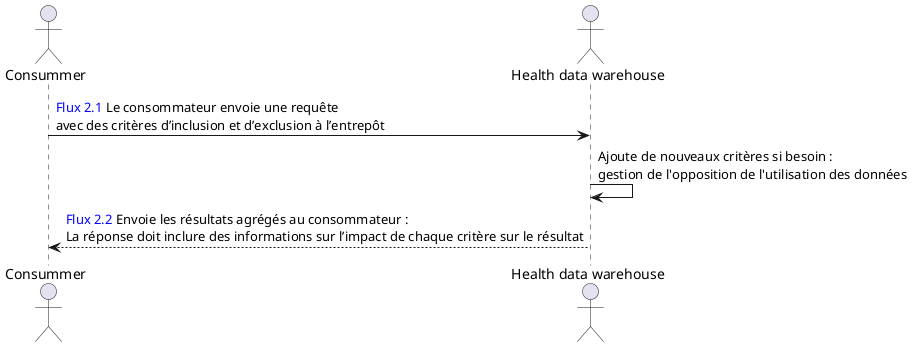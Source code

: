 @startuml
actor "Consummer" as C
actor "Health data warehouse" as EDS

C -> EDS: <color:blue>Flux 2.1</color> Le consommateur envoie une requête \navec des critères d’inclusion et d’exclusion à l’entrepôt
EDS-> EDS : Ajoute de nouveaux critères si besoin : \ngestion de l'opposition de l'utilisation des données
EDS --> C: <color:blue>Flux 2.2</color> Envoie les résultats agrégés au consommateur : \nLa réponse doit inclure des informations sur l’impact de chaque critère sur le résultat
@enduml